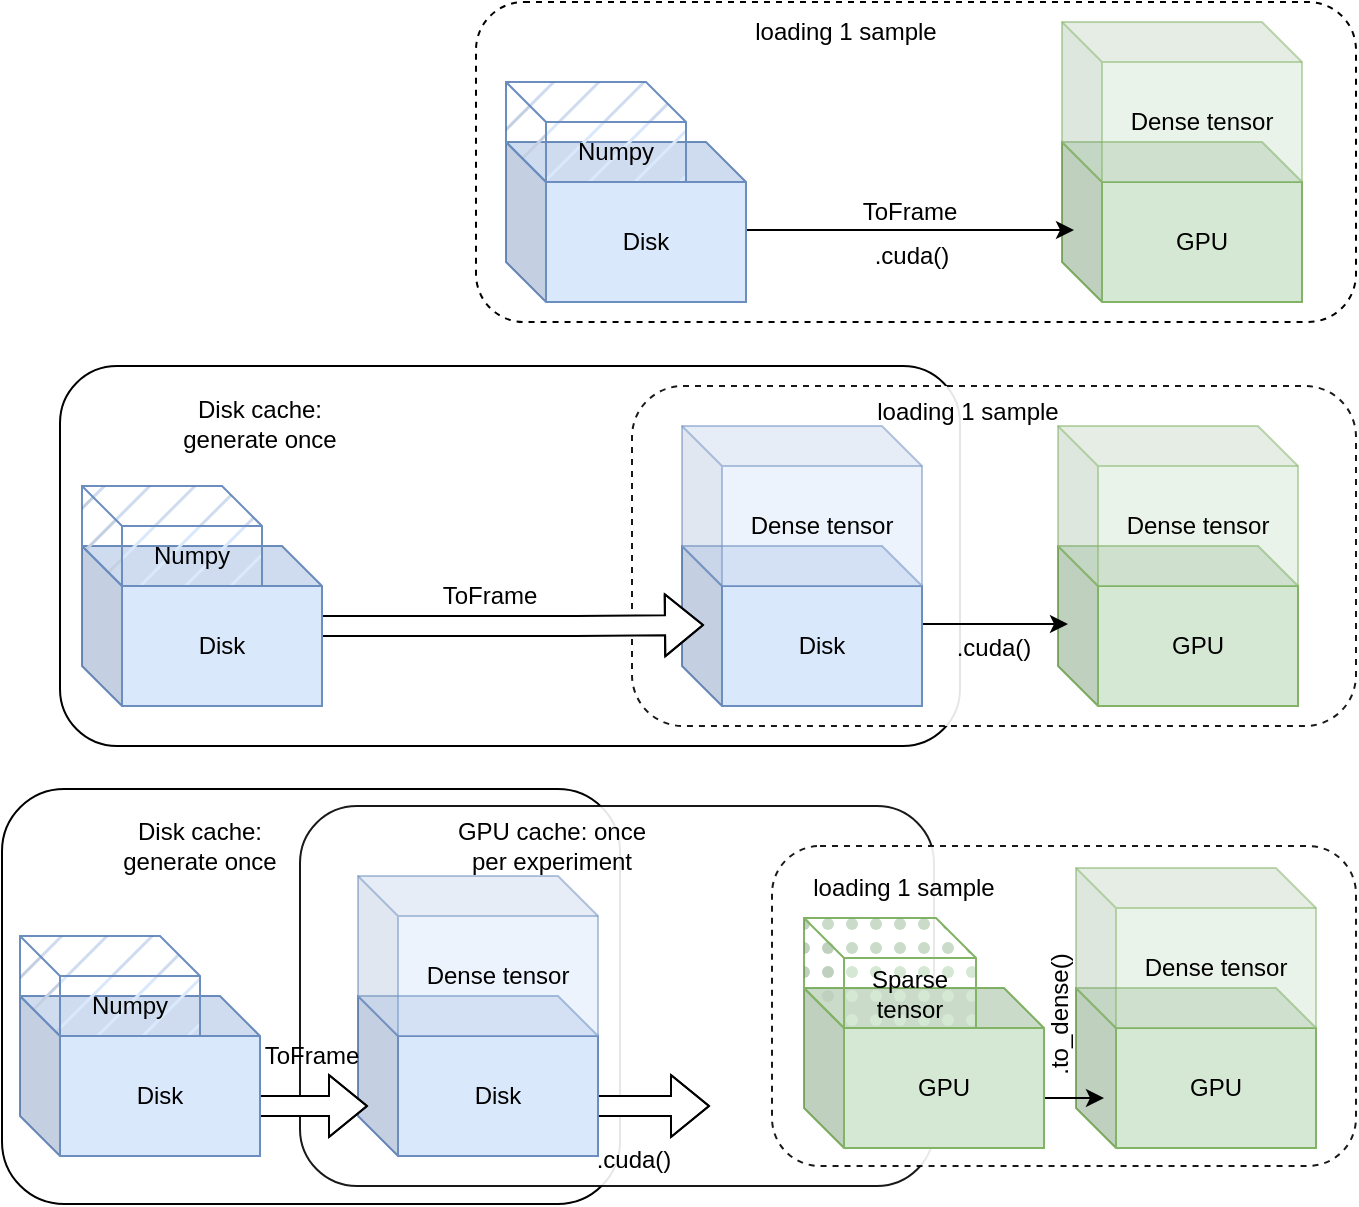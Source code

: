 <mxfile version="20.6.0" type="device"><diagram id="C5RBs43oDa-KdzZeNtuy" name="Page-1"><mxGraphModel dx="1422" dy="789" grid="1" gridSize="10" guides="1" tooltips="1" connect="1" arrows="1" fold="1" page="1" pageScale="1" pageWidth="827" pageHeight="1169" math="0" shadow="0"><root><mxCell id="WIyWlLk6GJQsqaUBKTNV-0"/><mxCell id="WIyWlLk6GJQsqaUBKTNV-1" parent="WIyWlLk6GJQsqaUBKTNV-0"/><mxCell id="ku-2mubb876AO3yzQ46G-44" value="" style="rounded=1;whiteSpace=wrap;html=1;" parent="WIyWlLk6GJQsqaUBKTNV-1" vertex="1"><mxGeometry x="101" y="791.5" width="309" height="207.5" as="geometry"/></mxCell><mxCell id="ku-2mubb876AO3yzQ46G-36" value="" style="rounded=1;whiteSpace=wrap;html=1;opacity=90;" parent="WIyWlLk6GJQsqaUBKTNV-1" vertex="1"><mxGeometry x="250" y="800" width="317" height="190" as="geometry"/></mxCell><mxCell id="ku-2mubb876AO3yzQ46G-40" value="" style="rounded=1;whiteSpace=wrap;html=1;dashed=1;opacity=90;" parent="WIyWlLk6GJQsqaUBKTNV-1" vertex="1"><mxGeometry x="486" y="820" width="292" height="160" as="geometry"/></mxCell><mxCell id="ku-2mubb876AO3yzQ46G-15" value="" style="rounded=1;whiteSpace=wrap;html=1;" parent="WIyWlLk6GJQsqaUBKTNV-1" vertex="1"><mxGeometry x="130" y="580" width="450" height="190" as="geometry"/></mxCell><mxCell id="ku-2mubb876AO3yzQ46G-6" value="" style="rounded=1;whiteSpace=wrap;html=1;dashed=1;perimeterSpacing=0;" parent="WIyWlLk6GJQsqaUBKTNV-1" vertex="1"><mxGeometry x="338" y="398" width="440" height="160" as="geometry"/></mxCell><mxCell id="ku-2mubb876AO3yzQ46G-23" value="" style="rounded=1;whiteSpace=wrap;html=1;dashed=1;opacity=90;" parent="WIyWlLk6GJQsqaUBKTNV-1" vertex="1"><mxGeometry x="416" y="590" width="362" height="170" as="geometry"/></mxCell><mxCell id="ku-2mubb876AO3yzQ46G-8" value="GPU" style="shape=cube;whiteSpace=wrap;html=1;boundedLbl=1;backgroundOutline=1;darkOpacity=0.05;darkOpacity2=0.1;fillColor=#d5e8d4;strokeColor=#82b366;" parent="WIyWlLk6GJQsqaUBKTNV-1" vertex="1"><mxGeometry x="631" y="468" width="120" height="80" as="geometry"/></mxCell><mxCell id="ku-2mubb876AO3yzQ46G-10" value="ToFrame" style="text;html=1;strokeColor=none;fillColor=none;align=center;verticalAlign=middle;whiteSpace=wrap;rounded=0;dashed=1;" parent="WIyWlLk6GJQsqaUBKTNV-1" vertex="1"><mxGeometry x="505" y="488" width="100" height="30" as="geometry"/></mxCell><mxCell id="ku-2mubb876AO3yzQ46G-11" value="loading 1 sample" style="text;html=1;strokeColor=none;fillColor=none;align=center;verticalAlign=middle;whiteSpace=wrap;rounded=0;dashed=1;" parent="WIyWlLk6GJQsqaUBKTNV-1" vertex="1"><mxGeometry x="473" y="398" width="100" height="30" as="geometry"/></mxCell><mxCell id="ku-2mubb876AO3yzQ46G-5" style="edgeStyle=orthogonalEdgeStyle;rounded=0;orthogonalLoop=1;jettySize=auto;html=1;" parent="WIyWlLk6GJQsqaUBKTNV-1" edge="1"><mxGeometry relative="1" as="geometry"><mxPoint x="378" y="512" as="sourcePoint"/><mxPoint x="637" y="512" as="targetPoint"/><Array as="points"><mxPoint x="548" y="512"/><mxPoint x="548" y="512"/></Array></mxGeometry></mxCell><mxCell id="ku-2mubb876AO3yzQ46G-7" value="Disk" style="shape=cube;whiteSpace=wrap;html=1;boundedLbl=1;backgroundOutline=1;darkOpacity=0.05;darkOpacity2=0.1;fillColor=#dae8fc;strokeColor=#6c8ebf;" parent="WIyWlLk6GJQsqaUBKTNV-1" vertex="1"><mxGeometry x="353" y="468" width="120" height="80" as="geometry"/></mxCell><mxCell id="ku-2mubb876AO3yzQ46G-13" value="Numpy" style="shape=cube;whiteSpace=wrap;html=1;boundedLbl=1;backgroundOutline=1;darkOpacity=0.05;darkOpacity2=0.1;fillColor=#dae8fc;strokeColor=#6c8ebf;fillStyle=hatch;" parent="WIyWlLk6GJQsqaUBKTNV-1" vertex="1"><mxGeometry x="353" y="438" width="90" height="50" as="geometry"/></mxCell><mxCell id="ku-2mubb876AO3yzQ46G-14" value="Dense tensor" style="shape=cube;whiteSpace=wrap;html=1;boundedLbl=1;backgroundOutline=1;darkOpacity=0.05;darkOpacity2=0.1;fillColor=#d5e8d4;strokeColor=#82b366;fillStyle=solid;shadow=0;sketch=0;gradientColor=none;opacity=50;" parent="WIyWlLk6GJQsqaUBKTNV-1" vertex="1"><mxGeometry x="631" y="408" width="120" height="80" as="geometry"/></mxCell><mxCell id="ku-2mubb876AO3yzQ46G-17" value="ToFrame" style="text;html=1;strokeColor=none;fillColor=none;align=center;verticalAlign=middle;whiteSpace=wrap;rounded=0;dashed=1;" parent="WIyWlLk6GJQsqaUBKTNV-1" vertex="1"><mxGeometry x="295" y="680" width="100" height="30" as="geometry"/></mxCell><mxCell id="ku-2mubb876AO3yzQ46G-18" value="&lt;div&gt;Disk cache: generate once&lt;br&gt;&lt;/div&gt;" style="text;html=1;strokeColor=none;fillColor=none;align=center;verticalAlign=middle;whiteSpace=wrap;rounded=0;dashed=1;" parent="WIyWlLk6GJQsqaUBKTNV-1" vertex="1"><mxGeometry x="180" y="594" width="100" height="30" as="geometry"/></mxCell><mxCell id="ku-2mubb876AO3yzQ46G-31" value="GPU" style="shape=cube;whiteSpace=wrap;html=1;boundedLbl=1;backgroundOutline=1;darkOpacity=0.05;darkOpacity2=0.1;fillColor=#d5e8d4;strokeColor=#82b366;" parent="WIyWlLk6GJQsqaUBKTNV-1" vertex="1"><mxGeometry x="629" y="670" width="120" height="80" as="geometry"/></mxCell><mxCell id="ku-2mubb876AO3yzQ46G-32" value="Dense tensor" style="shape=cube;whiteSpace=wrap;html=1;boundedLbl=1;backgroundOutline=1;darkOpacity=0.05;darkOpacity2=0.1;fillColor=#d5e8d4;strokeColor=#82b366;fillStyle=solid;shadow=0;sketch=0;gradientColor=none;opacity=50;" parent="WIyWlLk6GJQsqaUBKTNV-1" vertex="1"><mxGeometry x="629" y="610" width="120" height="80" as="geometry"/></mxCell><mxCell id="ku-2mubb876AO3yzQ46G-34" style="edgeStyle=orthogonalEdgeStyle;rounded=0;orthogonalLoop=1;jettySize=auto;html=1;exitX=1;exitY=0;exitDx=0;exitDy=0;entryX=0;entryY=0;entryDx=0;entryDy=0;" parent="WIyWlLk6GJQsqaUBKTNV-1" edge="1"><mxGeometry relative="1" as="geometry"><mxPoint x="520" y="709" as="sourcePoint"/><mxPoint x="634" y="709" as="targetPoint"/><Array as="points"><mxPoint x="570" y="709"/><mxPoint x="570" y="709"/></Array></mxGeometry></mxCell><mxCell id="ku-2mubb876AO3yzQ46G-16" value="Disk" style="shape=cube;whiteSpace=wrap;html=1;boundedLbl=1;backgroundOutline=1;darkOpacity=0.05;darkOpacity2=0.1;fillColor=#dae8fc;strokeColor=#6c8ebf;" parent="WIyWlLk6GJQsqaUBKTNV-1" vertex="1"><mxGeometry x="441" y="670" width="120" height="80" as="geometry"/></mxCell><mxCell id="ku-2mubb876AO3yzQ46G-19" style="edgeStyle=orthogonalEdgeStyle;rounded=0;orthogonalLoop=1;jettySize=auto;html=1;exitX=0.023;exitY=0.684;exitDx=0;exitDy=0;entryX=0;entryY=0;entryDx=0;entryDy=0;shape=flexArrow;fillColor=default;exitPerimeter=0;" parent="WIyWlLk6GJQsqaUBKTNV-1" edge="1"><mxGeometry relative="1" as="geometry"><mxPoint x="202.97" y="709.96" as="sourcePoint"/><mxPoint x="452" y="709.5" as="targetPoint"/><Array as="points"><mxPoint x="388" y="710"/></Array></mxGeometry></mxCell><mxCell id="ku-2mubb876AO3yzQ46G-20" value="Disk" style="shape=cube;whiteSpace=wrap;html=1;boundedLbl=1;backgroundOutline=1;darkOpacity=0.05;darkOpacity2=0.1;fillColor=#dae8fc;strokeColor=#6c8ebf;" parent="WIyWlLk6GJQsqaUBKTNV-1" vertex="1"><mxGeometry x="141" y="670" width="120" height="80" as="geometry"/></mxCell><mxCell id="ku-2mubb876AO3yzQ46G-22" value="Dense tensor" style="shape=cube;whiteSpace=wrap;html=1;boundedLbl=1;backgroundOutline=1;darkOpacity=0.05;darkOpacity2=0.1;fillColor=#dae8fc;strokeColor=#6c8ebf;fillStyle=solid;shadow=0;sketch=0;opacity=50;" parent="WIyWlLk6GJQsqaUBKTNV-1" vertex="1"><mxGeometry x="441" y="610" width="120" height="80" as="geometry"/></mxCell><mxCell id="ku-2mubb876AO3yzQ46G-21" value="Numpy" style="shape=cube;whiteSpace=wrap;html=1;boundedLbl=1;backgroundOutline=1;darkOpacity=0.05;darkOpacity2=0.1;fillColor=#dae8fc;strokeColor=#6c8ebf;fillStyle=hatch;" parent="WIyWlLk6GJQsqaUBKTNV-1" vertex="1"><mxGeometry x="141" y="640" width="90" height="50" as="geometry"/></mxCell><mxCell id="ku-2mubb876AO3yzQ46G-35" value=".cuda()" style="text;html=1;strokeColor=none;fillColor=none;align=center;verticalAlign=middle;whiteSpace=wrap;rounded=0;dashed=1;" parent="WIyWlLk6GJQsqaUBKTNV-1" vertex="1"><mxGeometry x="547" y="706" width="100" height="30" as="geometry"/></mxCell><mxCell id="ku-2mubb876AO3yzQ46G-41" value="GPU" style="shape=cube;whiteSpace=wrap;html=1;boundedLbl=1;backgroundOutline=1;darkOpacity=0.05;darkOpacity2=0.1;fillColor=#d5e8d4;strokeColor=#82b366;" parent="WIyWlLk6GJQsqaUBKTNV-1" vertex="1"><mxGeometry x="638" y="891" width="120" height="80" as="geometry"/></mxCell><mxCell id="ku-2mubb876AO3yzQ46G-42" value="Dense tensor" style="shape=cube;whiteSpace=wrap;html=1;boundedLbl=1;backgroundOutline=1;darkOpacity=0.05;darkOpacity2=0.1;fillColor=#d5e8d4;strokeColor=#82b366;fillStyle=solid;shadow=0;sketch=0;opacity=50;" parent="WIyWlLk6GJQsqaUBKTNV-1" vertex="1"><mxGeometry x="638" y="831" width="120" height="80" as="geometry"/></mxCell><mxCell id="ku-2mubb876AO3yzQ46G-25" value=".to_dense()" style="text;html=1;strokeColor=none;fillColor=none;align=center;verticalAlign=middle;whiteSpace=wrap;rounded=0;dashed=1;rotation=-90;" parent="WIyWlLk6GJQsqaUBKTNV-1" vertex="1"><mxGeometry x="580" y="889" width="100" height="30" as="geometry"/></mxCell><mxCell id="ku-2mubb876AO3yzQ46G-27" style="edgeStyle=orthogonalEdgeStyle;rounded=0;orthogonalLoop=1;jettySize=auto;html=1;exitX=1;exitY=0;exitDx=0;exitDy=0;entryX=0;entryY=0;entryDx=0;entryDy=0;" parent="WIyWlLk6GJQsqaUBKTNV-1" edge="1"><mxGeometry relative="1" as="geometry"><mxPoint x="538" y="946" as="sourcePoint"/><mxPoint x="652" y="946" as="targetPoint"/><Array as="points"><mxPoint x="588" y="946"/><mxPoint x="588" y="946"/></Array></mxGeometry></mxCell><mxCell id="ku-2mubb876AO3yzQ46G-38" value="GPU" style="shape=cube;whiteSpace=wrap;html=1;boundedLbl=1;backgroundOutline=1;darkOpacity=0.05;darkOpacity2=0.1;fillColor=#d5e8d4;strokeColor=#82b366;" parent="WIyWlLk6GJQsqaUBKTNV-1" vertex="1"><mxGeometry x="502" y="891" width="120" height="80" as="geometry"/></mxCell><mxCell id="ku-2mubb876AO3yzQ46G-39" value="Sparse tensor" style="shape=cube;whiteSpace=wrap;html=1;boundedLbl=1;backgroundOutline=1;darkOpacity=0.05;darkOpacity2=0.1;fillColor=#d5e8d4;strokeColor=#82b366;fillStyle=dots;shadow=0;sketch=0;" parent="WIyWlLk6GJQsqaUBKTNV-1" vertex="1"><mxGeometry x="502" y="856" width="86" height="55" as="geometry"/></mxCell><mxCell id="ku-2mubb876AO3yzQ46G-45" value="Disk cache: generate once" style="text;html=1;strokeColor=none;fillColor=none;align=center;verticalAlign=middle;whiteSpace=wrap;rounded=0;dashed=1;" parent="WIyWlLk6GJQsqaUBKTNV-1" vertex="1"><mxGeometry x="160" y="805" width="80" height="30" as="geometry"/></mxCell><mxCell id="ku-2mubb876AO3yzQ46G-48" value="GPU cache: once per experiment" style="text;html=1;strokeColor=none;fillColor=none;align=center;verticalAlign=middle;whiteSpace=wrap;rounded=0;dashed=1;" parent="WIyWlLk6GJQsqaUBKTNV-1" vertex="1"><mxGeometry x="326" y="805" width="100" height="30" as="geometry"/></mxCell><mxCell id="ku-2mubb876AO3yzQ46G-50" style="edgeStyle=orthogonalEdgeStyle;rounded=0;orthogonalLoop=1;jettySize=auto;html=1;exitX=1;exitY=0;exitDx=0;exitDy=0;entryX=0;entryY=0;entryDx=0;entryDy=0;shape=flexArrow;fillColor=default;" parent="WIyWlLk6GJQsqaUBKTNV-1" edge="1"><mxGeometry relative="1" as="geometry"><mxPoint x="341" y="950" as="sourcePoint"/><mxPoint x="455" y="950" as="targetPoint"/><Array as="points"><mxPoint x="391" y="950"/><mxPoint x="391" y="950"/></Array></mxGeometry></mxCell><mxCell id="ku-2mubb876AO3yzQ46G-24" value="Disk" style="shape=cube;whiteSpace=wrap;html=1;boundedLbl=1;backgroundOutline=1;darkOpacity=0.05;darkOpacity2=0.1;fillColor=#dae8fc;strokeColor=#6c8ebf;" parent="WIyWlLk6GJQsqaUBKTNV-1" vertex="1"><mxGeometry x="279" y="895" width="120" height="80" as="geometry"/></mxCell><mxCell id="ku-2mubb876AO3yzQ46G-30" value="Dense tensor" style="shape=cube;whiteSpace=wrap;html=1;boundedLbl=1;backgroundOutline=1;darkOpacity=0.05;darkOpacity2=0.1;fillColor=#dae8fc;strokeColor=#6c8ebf;fillStyle=solid;shadow=0;sketch=0;opacity=50;" parent="WIyWlLk6GJQsqaUBKTNV-1" vertex="1"><mxGeometry x="279" y="835" width="120" height="80" as="geometry"/></mxCell><mxCell id="ku-2mubb876AO3yzQ46G-49" style="edgeStyle=orthogonalEdgeStyle;rounded=0;orthogonalLoop=1;jettySize=auto;html=1;exitX=1;exitY=0;exitDx=0;exitDy=0;entryX=0;entryY=0;entryDx=0;entryDy=0;shape=flexArrow;fillColor=default;" parent="WIyWlLk6GJQsqaUBKTNV-1" edge="1"><mxGeometry relative="1" as="geometry"><mxPoint x="170" y="950" as="sourcePoint"/><mxPoint x="284" y="950" as="targetPoint"/><Array as="points"><mxPoint x="220" y="950"/><mxPoint x="220" y="950"/></Array></mxGeometry></mxCell><mxCell id="ku-2mubb876AO3yzQ46G-46" value="Disk" style="shape=cube;whiteSpace=wrap;html=1;boundedLbl=1;backgroundOutline=1;darkOpacity=0.05;darkOpacity2=0.1;fillColor=#dae8fc;strokeColor=#6c8ebf;" parent="WIyWlLk6GJQsqaUBKTNV-1" vertex="1"><mxGeometry x="110" y="895" width="120" height="80" as="geometry"/></mxCell><mxCell id="ku-2mubb876AO3yzQ46G-47" value="Numpy" style="shape=cube;whiteSpace=wrap;html=1;boundedLbl=1;backgroundOutline=1;darkOpacity=0.05;darkOpacity2=0.1;fillColor=#dae8fc;strokeColor=#6c8ebf;fillStyle=hatch;" parent="WIyWlLk6GJQsqaUBKTNV-1" vertex="1"><mxGeometry x="110" y="865" width="90" height="50" as="geometry"/></mxCell><mxCell id="ku-2mubb876AO3yzQ46G-51" value="ToFrame" style="text;html=1;strokeColor=none;fillColor=none;align=center;verticalAlign=middle;whiteSpace=wrap;rounded=0;dashed=1;" parent="WIyWlLk6GJQsqaUBKTNV-1" vertex="1"><mxGeometry x="205.5" y="910" width="100" height="30" as="geometry"/></mxCell><mxCell id="ku-2mubb876AO3yzQ46G-52" value=".cuda()" style="text;html=1;strokeColor=none;fillColor=none;align=center;verticalAlign=middle;whiteSpace=wrap;rounded=0;dashed=1;" parent="WIyWlLk6GJQsqaUBKTNV-1" vertex="1"><mxGeometry x="505.5" y="510" width="100" height="30" as="geometry"/></mxCell><mxCell id="ku-2mubb876AO3yzQ46G-53" value=".cuda()" style="text;html=1;strokeColor=none;fillColor=none;align=center;verticalAlign=middle;whiteSpace=wrap;rounded=0;dashed=1;" parent="WIyWlLk6GJQsqaUBKTNV-1" vertex="1"><mxGeometry x="367" y="962" width="100" height="30" as="geometry"/></mxCell><mxCell id="ku-2mubb876AO3yzQ46G-54" value="loading 1 sample" style="text;html=1;strokeColor=none;fillColor=none;align=center;verticalAlign=middle;whiteSpace=wrap;rounded=0;dashed=1;" parent="WIyWlLk6GJQsqaUBKTNV-1" vertex="1"><mxGeometry x="502" y="826" width="100" height="30" as="geometry"/></mxCell><mxCell id="ku-2mubb876AO3yzQ46G-55" value="loading 1 sample" style="text;html=1;strokeColor=none;fillColor=none;align=center;verticalAlign=middle;whiteSpace=wrap;rounded=0;dashed=1;" parent="WIyWlLk6GJQsqaUBKTNV-1" vertex="1"><mxGeometry x="534" y="588" width="100" height="30" as="geometry"/></mxCell></root></mxGraphModel></diagram></mxfile>